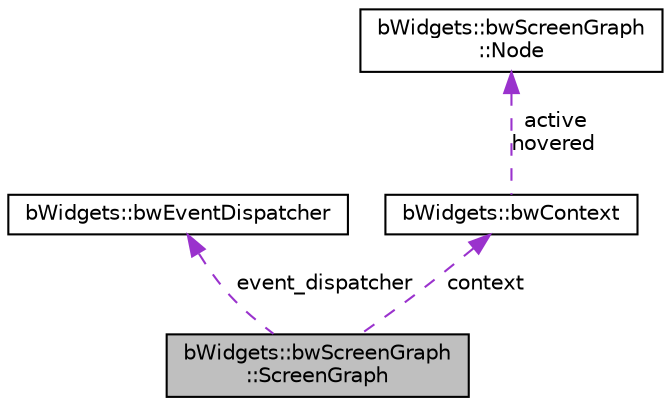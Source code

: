 digraph "bWidgets::bwScreenGraph::ScreenGraph"
{
 // LATEX_PDF_SIZE
  edge [fontname="Helvetica",fontsize="10",labelfontname="Helvetica",labelfontsize="10"];
  node [fontname="Helvetica",fontsize="10",shape=record];
  Node1 [label="bWidgets::bwScreenGraph\l::ScreenGraph",height=0.2,width=0.4,color="black", fillcolor="grey75", style="filled", fontcolor="black",tooltip=" "];
  Node2 -> Node1 [dir="back",color="darkorchid3",fontsize="10",style="dashed",label=" event_dispatcher" ,fontname="Helvetica"];
  Node2 [label="bWidgets::bwEventDispatcher",height=0.2,width=0.4,color="black", fillcolor="white", style="filled",URL="$classbWidgets_1_1bwEventDispatcher.html",tooltip="Mangages sending events to screen-graph nodes based on current state."];
  Node3 -> Node1 [dir="back",color="darkorchid3",fontsize="10",style="dashed",label=" context" ,fontname="Helvetica"];
  Node3 [label="bWidgets::bwContext",height=0.2,width=0.4,color="black", fillcolor="white", style="filled",URL="$structbWidgets_1_1bwContext.html",tooltip="Important state information for the screen-graph."];
  Node4 -> Node3 [dir="back",color="darkorchid3",fontsize="10",style="dashed",label=" active\nhovered" ,fontname="Helvetica"];
  Node4 [label="bWidgets::bwScreenGraph\l::Node",height=0.2,width=0.4,color="black", fillcolor="white", style="filled",URL="$classbWidgets_1_1bwScreenGraph_1_1Node.html",tooltip="The base data-structure for a screen-graph node."];
}
